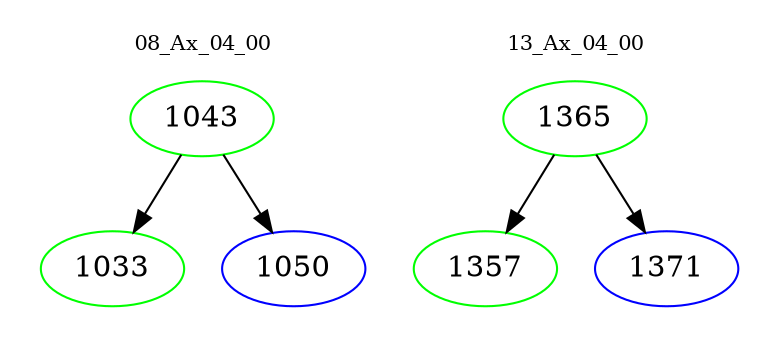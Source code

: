 digraph{
subgraph cluster_0 {
color = white
label = "08_Ax_04_00";
fontsize=10;
T0_1043 [label="1043", color="green"]
T0_1043 -> T0_1033 [color="black"]
T0_1033 [label="1033", color="green"]
T0_1043 -> T0_1050 [color="black"]
T0_1050 [label="1050", color="blue"]
}
subgraph cluster_1 {
color = white
label = "13_Ax_04_00";
fontsize=10;
T1_1365 [label="1365", color="green"]
T1_1365 -> T1_1357 [color="black"]
T1_1357 [label="1357", color="green"]
T1_1365 -> T1_1371 [color="black"]
T1_1371 [label="1371", color="blue"]
}
}
